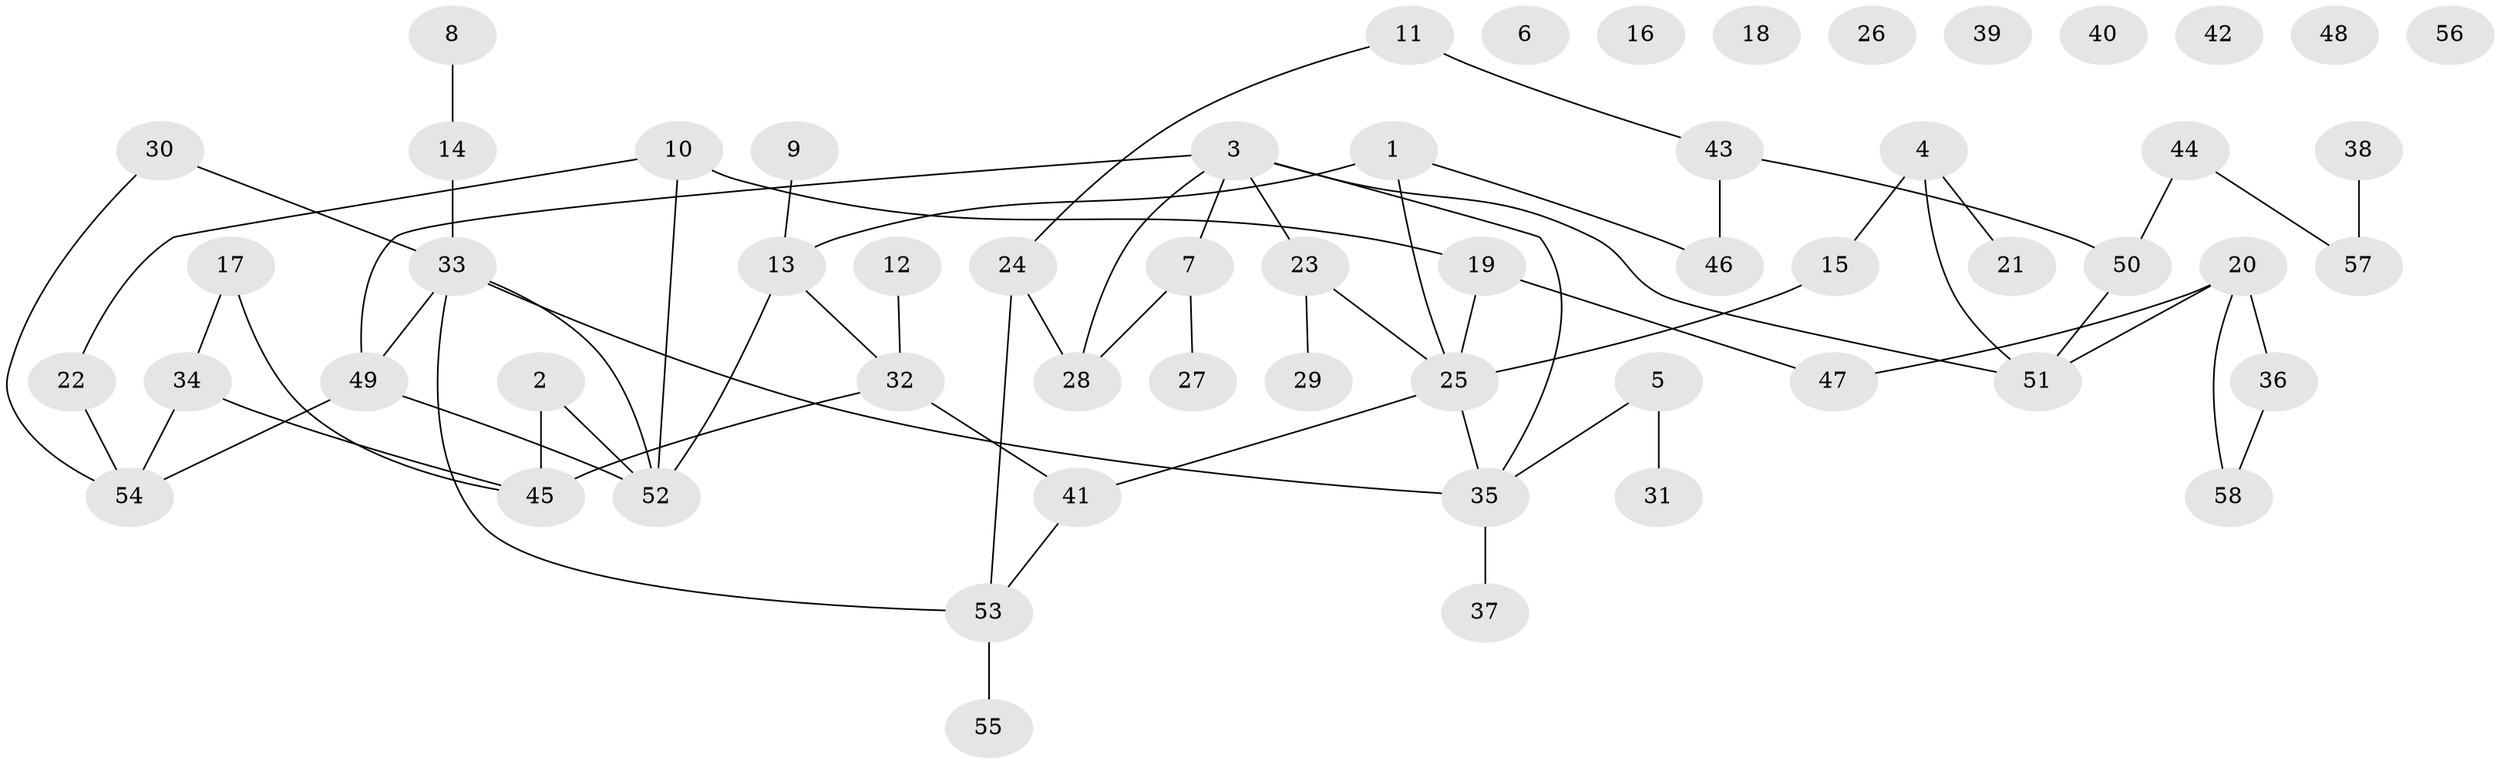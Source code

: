 // Generated by graph-tools (version 1.1) at 2025/33/03/09/25 02:33:23]
// undirected, 58 vertices, 67 edges
graph export_dot {
graph [start="1"]
  node [color=gray90,style=filled];
  1;
  2;
  3;
  4;
  5;
  6;
  7;
  8;
  9;
  10;
  11;
  12;
  13;
  14;
  15;
  16;
  17;
  18;
  19;
  20;
  21;
  22;
  23;
  24;
  25;
  26;
  27;
  28;
  29;
  30;
  31;
  32;
  33;
  34;
  35;
  36;
  37;
  38;
  39;
  40;
  41;
  42;
  43;
  44;
  45;
  46;
  47;
  48;
  49;
  50;
  51;
  52;
  53;
  54;
  55;
  56;
  57;
  58;
  1 -- 13;
  1 -- 25;
  1 -- 46;
  2 -- 45;
  2 -- 52;
  3 -- 7;
  3 -- 23;
  3 -- 28;
  3 -- 35;
  3 -- 49;
  3 -- 51;
  4 -- 15;
  4 -- 21;
  4 -- 51;
  5 -- 31;
  5 -- 35;
  7 -- 27;
  7 -- 28;
  8 -- 14;
  9 -- 13;
  10 -- 19;
  10 -- 22;
  10 -- 52;
  11 -- 24;
  11 -- 43;
  12 -- 32;
  13 -- 32;
  13 -- 52;
  14 -- 33;
  15 -- 25;
  17 -- 34;
  17 -- 45;
  19 -- 25;
  19 -- 47;
  20 -- 36;
  20 -- 47;
  20 -- 51;
  20 -- 58;
  22 -- 54;
  23 -- 25;
  23 -- 29;
  24 -- 28;
  24 -- 53;
  25 -- 35;
  25 -- 41;
  30 -- 33;
  30 -- 54;
  32 -- 41;
  32 -- 45;
  33 -- 35;
  33 -- 49;
  33 -- 52;
  33 -- 53;
  34 -- 45;
  34 -- 54;
  35 -- 37;
  36 -- 58;
  38 -- 57;
  41 -- 53;
  43 -- 46;
  43 -- 50;
  44 -- 50;
  44 -- 57;
  49 -- 52;
  49 -- 54;
  50 -- 51;
  53 -- 55;
}
